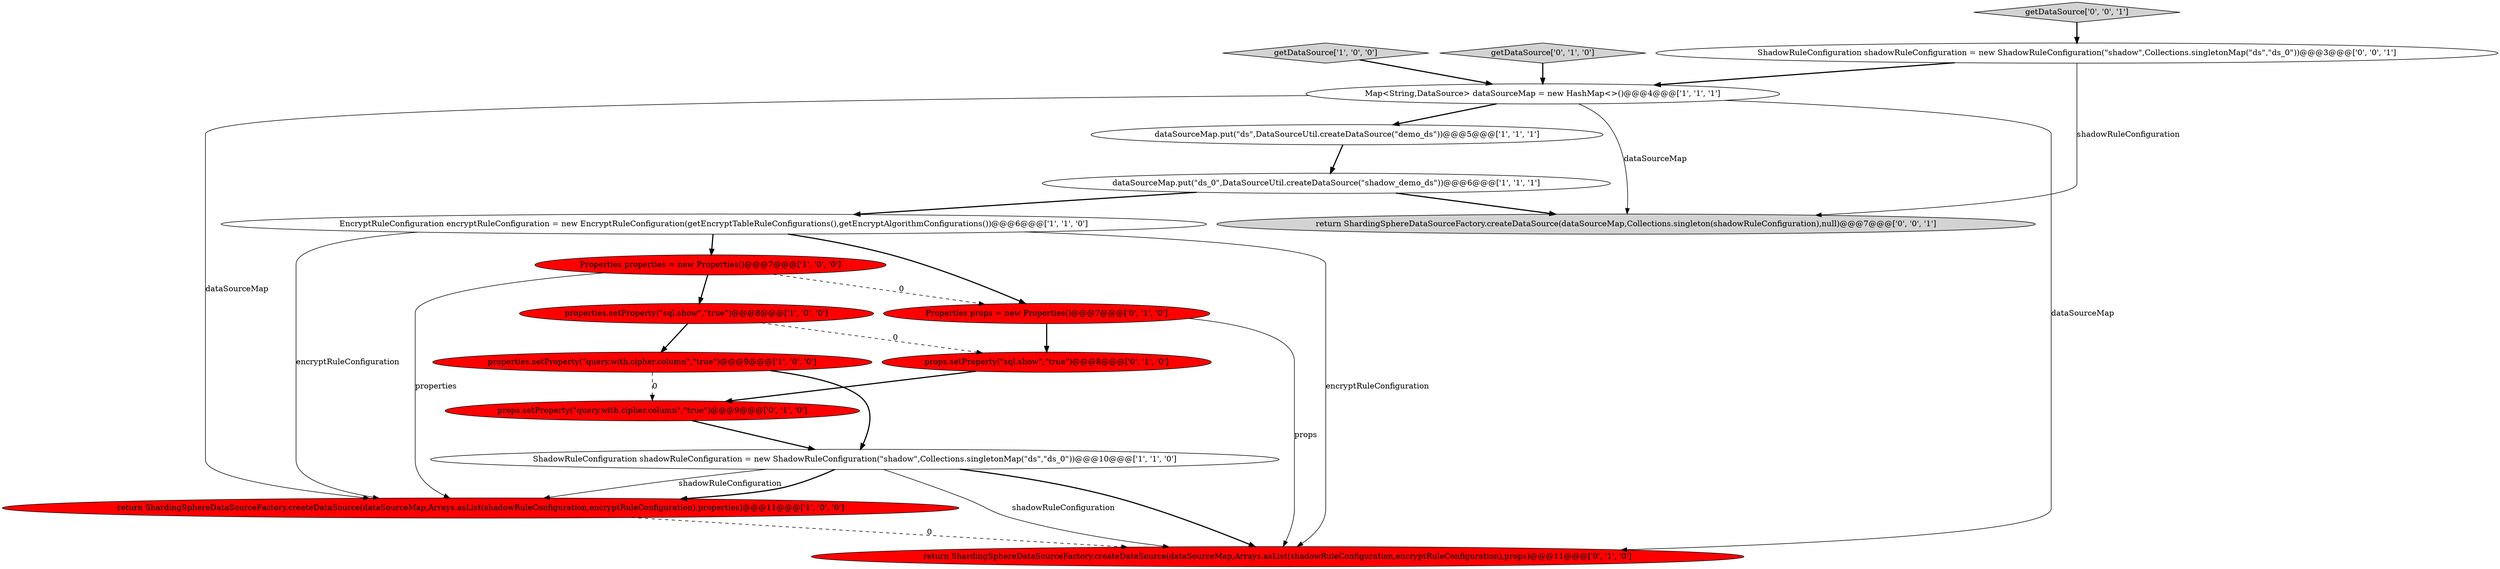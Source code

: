 digraph {
7 [style = filled, label = "dataSourceMap.put(\"ds_0\",DataSourceUtil.createDataSource(\"shadow_demo_ds\"))@@@6@@@['1', '1', '1']", fillcolor = white, shape = ellipse image = "AAA0AAABBB1BBB"];
5 [style = filled, label = "properties.setProperty(\"sql.show\",\"true\")@@@8@@@['1', '0', '0']", fillcolor = red, shape = ellipse image = "AAA1AAABBB1BBB"];
11 [style = filled, label = "getDataSource['0', '1', '0']", fillcolor = lightgray, shape = diamond image = "AAA0AAABBB2BBB"];
14 [style = filled, label = "Properties props = new Properties()@@@7@@@['0', '1', '0']", fillcolor = red, shape = ellipse image = "AAA1AAABBB2BBB"];
12 [style = filled, label = "props.setProperty(\"sql.show\",\"true\")@@@8@@@['0', '1', '0']", fillcolor = red, shape = ellipse image = "AAA1AAABBB2BBB"];
10 [style = filled, label = "return ShardingSphereDataSourceFactory.createDataSource(dataSourceMap,Arrays.asList(shadowRuleConfiguration,encryptRuleConfiguration),props)@@@11@@@['0', '1', '0']", fillcolor = red, shape = ellipse image = "AAA1AAABBB2BBB"];
0 [style = filled, label = "ShadowRuleConfiguration shadowRuleConfiguration = new ShadowRuleConfiguration(\"shadow\",Collections.singletonMap(\"ds\",\"ds_0\"))@@@10@@@['1', '1', '0']", fillcolor = white, shape = ellipse image = "AAA0AAABBB1BBB"];
8 [style = filled, label = "return ShardingSphereDataSourceFactory.createDataSource(dataSourceMap,Arrays.asList(shadowRuleConfiguration,encryptRuleConfiguration),properties)@@@11@@@['1', '0', '0']", fillcolor = red, shape = ellipse image = "AAA1AAABBB1BBB"];
16 [style = filled, label = "getDataSource['0', '0', '1']", fillcolor = lightgray, shape = diamond image = "AAA0AAABBB3BBB"];
9 [style = filled, label = "getDataSource['1', '0', '0']", fillcolor = lightgray, shape = diamond image = "AAA0AAABBB1BBB"];
1 [style = filled, label = "dataSourceMap.put(\"ds\",DataSourceUtil.createDataSource(\"demo_ds\"))@@@5@@@['1', '1', '1']", fillcolor = white, shape = ellipse image = "AAA0AAABBB1BBB"];
13 [style = filled, label = "props.setProperty(\"query.with.cipher.column\",\"true\")@@@9@@@['0', '1', '0']", fillcolor = red, shape = ellipse image = "AAA1AAABBB2BBB"];
4 [style = filled, label = "properties.setProperty(\"query.with.cipher.column\",\"true\")@@@9@@@['1', '0', '0']", fillcolor = red, shape = ellipse image = "AAA1AAABBB1BBB"];
3 [style = filled, label = "Properties properties = new Properties()@@@7@@@['1', '0', '0']", fillcolor = red, shape = ellipse image = "AAA1AAABBB1BBB"];
2 [style = filled, label = "Map<String,DataSource> dataSourceMap = new HashMap<>()@@@4@@@['1', '1', '1']", fillcolor = white, shape = ellipse image = "AAA0AAABBB1BBB"];
6 [style = filled, label = "EncryptRuleConfiguration encryptRuleConfiguration = new EncryptRuleConfiguration(getEncryptTableRuleConfigurations(),getEncryptAlgorithmConfigurations())@@@6@@@['1', '1', '0']", fillcolor = white, shape = ellipse image = "AAA0AAABBB1BBB"];
15 [style = filled, label = "ShadowRuleConfiguration shadowRuleConfiguration = new ShadowRuleConfiguration(\"shadow\",Collections.singletonMap(\"ds\",\"ds_0\"))@@@3@@@['0', '0', '1']", fillcolor = white, shape = ellipse image = "AAA0AAABBB3BBB"];
17 [style = filled, label = "return ShardingSphereDataSourceFactory.createDataSource(dataSourceMap,Collections.singleton(shadowRuleConfiguration),null)@@@7@@@['0', '0', '1']", fillcolor = lightgray, shape = ellipse image = "AAA0AAABBB3BBB"];
6->3 [style = bold, label=""];
16->15 [style = bold, label=""];
15->2 [style = bold, label=""];
5->12 [style = dashed, label="0"];
7->17 [style = bold, label=""];
8->10 [style = dashed, label="0"];
9->2 [style = bold, label=""];
2->1 [style = bold, label=""];
6->10 [style = solid, label="encryptRuleConfiguration"];
2->17 [style = solid, label="dataSourceMap"];
2->8 [style = solid, label="dataSourceMap"];
2->10 [style = solid, label="dataSourceMap"];
1->7 [style = bold, label=""];
11->2 [style = bold, label=""];
15->17 [style = solid, label="shadowRuleConfiguration"];
4->0 [style = bold, label=""];
6->14 [style = bold, label=""];
12->13 [style = bold, label=""];
6->8 [style = solid, label="encryptRuleConfiguration"];
3->5 [style = bold, label=""];
0->10 [style = bold, label=""];
3->8 [style = solid, label="properties"];
0->10 [style = solid, label="shadowRuleConfiguration"];
0->8 [style = solid, label="shadowRuleConfiguration"];
14->10 [style = solid, label="props"];
14->12 [style = bold, label=""];
5->4 [style = bold, label=""];
7->6 [style = bold, label=""];
0->8 [style = bold, label=""];
3->14 [style = dashed, label="0"];
4->13 [style = dashed, label="0"];
13->0 [style = bold, label=""];
}
